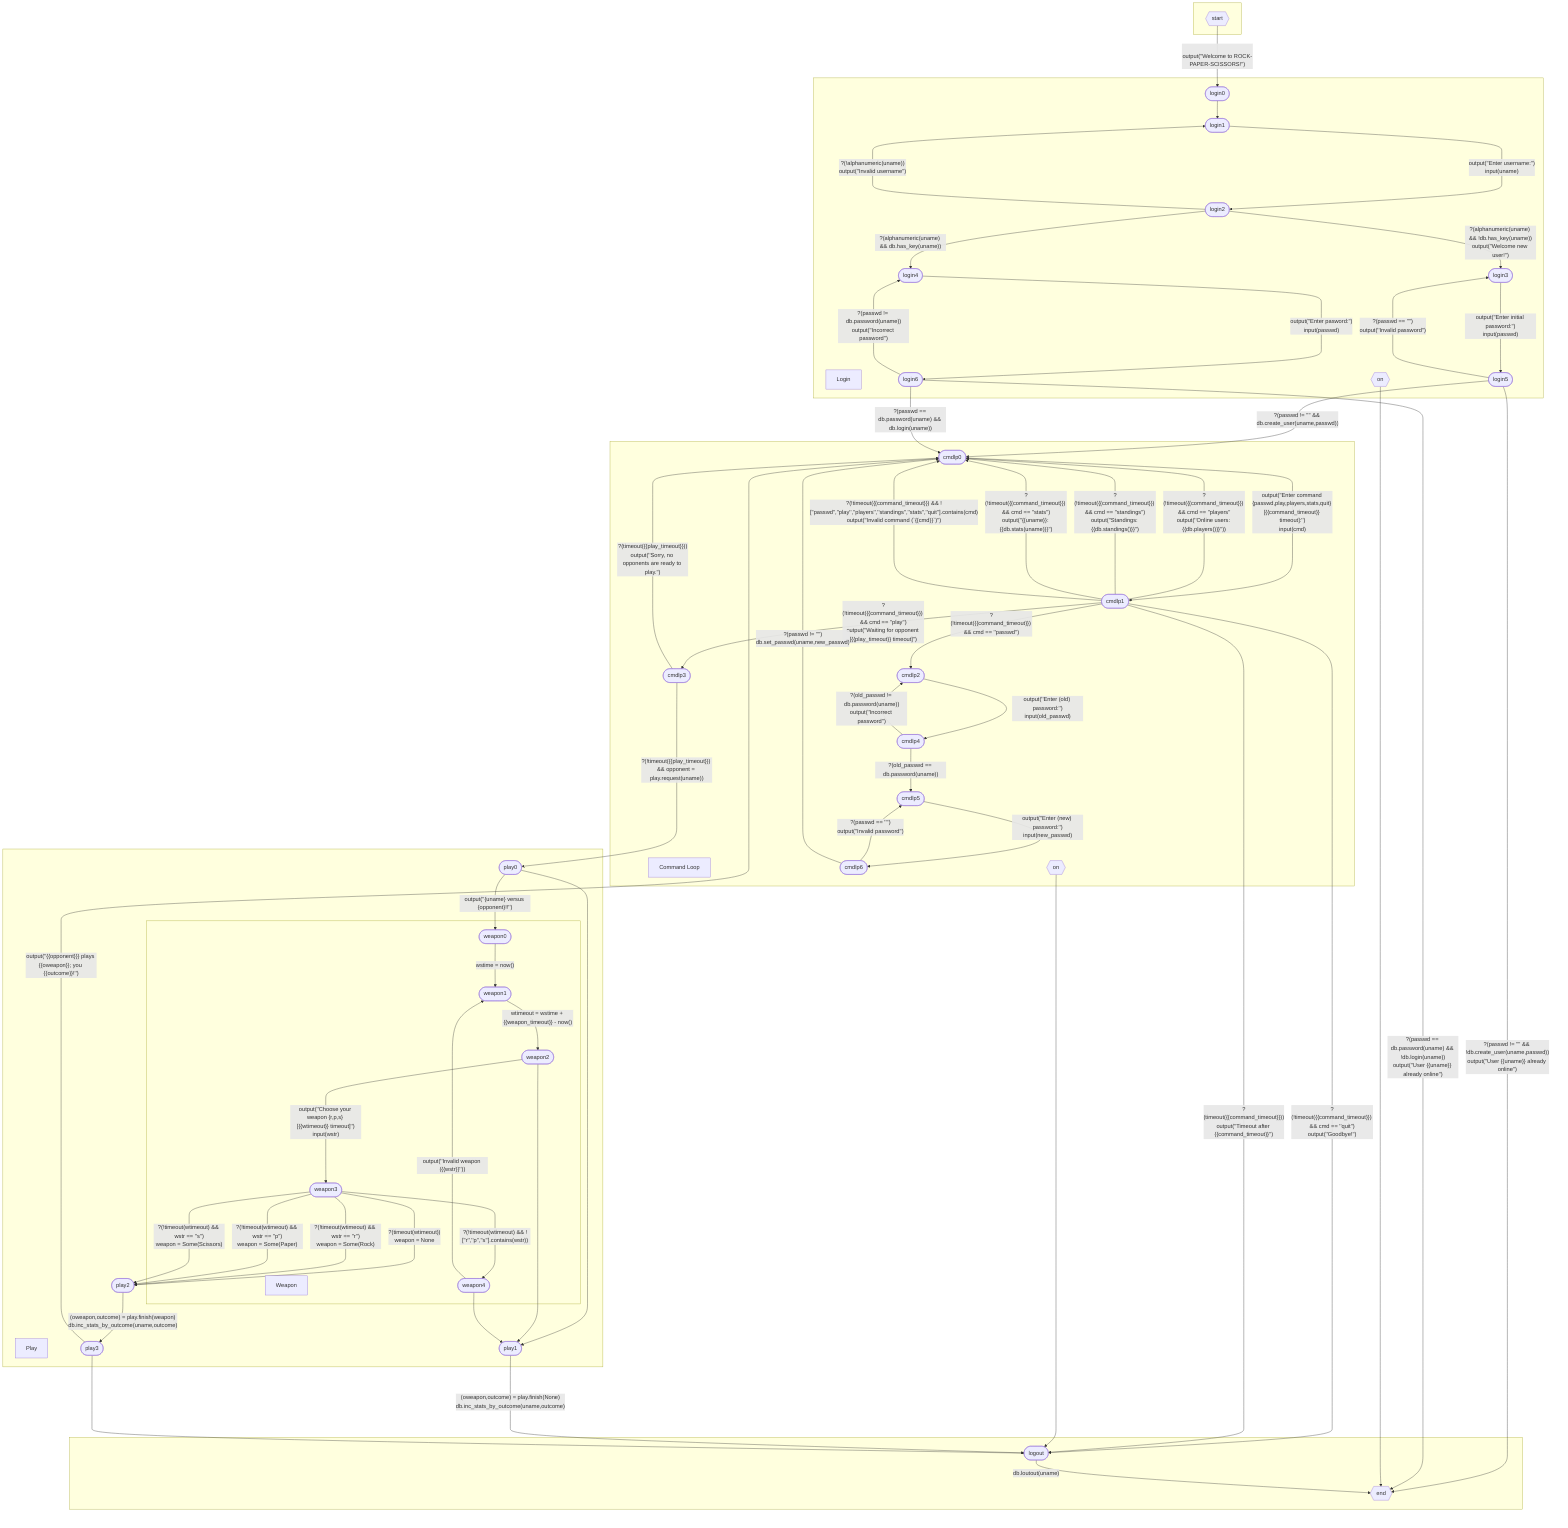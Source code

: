 graph TD
    subgraph STARTSG [ ]
      START{{start}}
    end
    subgraph Login [ ]
      login_title["Login"]
      login_disconnect{{on <disconnect>}}
      login0([login0])
      login1([login1])
      login2([login2])
      login3([login3])
      login4([login4])
      login5([login5])
      login6([login6])
    end
    subgraph CommandLoop [ ]
      cmdlp_title["Command Loop"]
      cmdlp_disconnect{{on <disconnect>}}
      cmdlp0([cmdlp0])
      cmdlp1([cmdlp1])
      cmdlp2([cmdlp2])
      cmdlp3([cmdlp3])
      cmdlp4([cmdlp4])
      cmdlp5([cmdlp5])
      cmdlp6([cmdlp6])
    end
    subgraph Play [ ]
      play_title["Play"]
      play0([play0])
      play2([play1])
      play6([play2])
      play8([play3])
      subgraph Weapon [ ]
        weapon_title["Weapon"]
        play1([weapon0])
        play3([weapon1])
        play4([weapon2])
        play5([weapon3])
        play7([weapon4])
      end
    end
   subgraph ENDSG [ ]
      END{{end}}
      logout([logout])
    end

    START -->|"<connect><br>output(''Welcome to ROCK-PAPER-SCISSORS!'')"| login0


    login0 --> login1

    login1 ---->|"output(''Enter username:'')<br>input(uname)"| login2

    login2 -->|"?(!alphanumeric(uname))<br/>output(''Invalid username'')"| login1
    login2 -->|"?(alphanumeric(uname) && !db.has_key(uname))<br/>output(''Welcome new user!'')"| login3
    login2 -->|"?(alphanumeric(uname) && db.has_key(uname))"| login4

    login3 ---->|"output(''Enter initial password:'')<br>input(passwd)"| login5

    login5 -->|"?(passwd != '''' && db.create_user(uname,passwd))"| cmdlp0
    login5 -->|"?(passwd != '''' && !db.create_user(uname,passwd))<br>output(''User {{uname}} already online'')<br><terminate>"| END
    login5 -->|"?(passwd == '''')<br>output(''Invalid password'')"| login3

    login4 ---->|"output(''Enter pasword:'')<br>input(passwd)"| login6

    login6 -->|"?(passwd == db.password(uname) && db.login(uname))"| cmdlp0
    login6 -->|"?(passwd == db.password(uname) && !db.login(uname))<br>output(''User {{uname}} already online'')<br><terminate>"| END
    login6 -->|"?(passwd != db.password(uname))<br>output(''Incorrect password'')"| login4

    login_disconnect --> END


    cmdlp0 ---->|"output(''Enter command {passwd,play,players,stats,quit} [{{command_timeout}} timeout]:'')<br>input(cmd)"| cmdlp1
    cmdlp1 -->|"?(!timeout({{command_timeout}}) && cmd == ''passwd'')"| cmdlp2
    cmdlp1 -->|"?(!timeout({{command_timeout}}) && cmd == ''play'')<br>output(''Waiting for opponent [{{play_timeout}} timeout]'')"| cmdlp3
    cmdlp1 -->|"?(!timeout({{command_timeout}}) && cmd == ''players''<br>output(''Online users: {{db.players()}}''))"| cmdlp0
    cmdlp1 -->|"?(!timeout({{command_timeout}}) && cmd == ''standings'')<br>output(''Standings: {{db.standings()}}'')"| cmdlp0
    cmdlp1 -->|"?(!timeout({{command_timeout}}) && cmd == ''stats'')<br>output(''{{uname}}: {{db.stats(uname)}}'')"| cmdlp0
    cmdlp1 ---->|"?(!timeout({{command_timeout}}) && cmd == ''quit'')<br>output(''Goodbye!'')<br><terminate>"| logout
    cmdlp1 ---->|"?(timeout({{command_timeout}}))<br>output(''Timeout after {{command_timeout}}'')<br><terminate>"| logout
    cmdlp1 -->|"?(!timeout({{command_timeout}}) && ![''passwd'',''play'',''players'',''standings'',''stats'',''quit''].contains(cmd)<br>output(''Invalid command (`{{cmd}}`)'')"| cmdlp0

    cmdlp2 -->|"output(''Enter (old) password:'')<br>input(old_passwd)"| cmdlp4
    cmdlp4 -->|"?(old_passwd != db.password(uname))<br>output(''Incorrect password'')"| cmdlp2
    cmdlp4 -->|"?(old_passwd == db.password(uname))"| cmdlp5

    cmdlp5 -->|"output(''Enter (new) password:'')<br>input(new_passwd)"| cmdlp6
    cmdlp6 -->|"?(passwd == '''')<br>output(''Invalid password'')"| cmdlp5
    cmdlp6 -->|"?(passwd != '''')<br>db.set_passwd(uname,new_passwd)"| cmdlp0

    cmdlp3 ---->|"?(timeout({{play_timeout}}))<br>output(''Sorry, no opponents are ready to play.'')"| cmdlp0
    cmdlp3 ---->|"?(!timeout({{play_timeout}}) && opponent = play.request(uname))"| play0

    cmdlp_disconnect --> logout


    play0 -->|"output(''{uname} versus {opponent}!!'')"| play1
    play0 -->|"<disconnect>"| play2

    play1 -->|"wstime = now()"| play3

    play2 -->|"(oweapon,outcome) = play.finish(None)<br>db.inc_stats_by_outcome(uname,outcome)"| logout

    play3 -->|"wtimeout = wstime + {{weapon_timeout}} - now()"| play4

    play4 ---->|"output(''Choose your weapon {r,p,s} [{{wtimeout}} timeout]'')<br>input(wstr)"| play5
    play4 -->|"<disconnect>"| play2

    play5 ---->|"?(timeout(wtimeout))<br>weapon = None"| play6
    play5 -->|"?(!timeout(wtimeout) && wstr == ''r'')<br>weapon = Some(Rock)"| play6
    play5 -->|"?(!timeout(wtimeout) && wstr == ''p'')<br>weapon = Some(Paper)"| play6
    play5 -->|"?(!timeout(wtimeout) && wstr == ''s'')<br>weapon = Some(Scissors)"| play6
    play5 ---->|"?(!timeout(wtimeout) && ![''r'',''p'',''s''].contains(wstr))"| play7

    play6 -->|"(oweapon,outcome) = play.finish(weapon)<br>db.inc_stats_by_outcome(uname,outcome)"| play8

    play7 -->|"output(''Invalid weapon ({{wstr}}''))"| play3
    play7 -->|"<disconnect>"| play2

    play8 ---->|"output(''{{opponent}}} plays {{oweapon}}; you {{outcome}}!'')"| cmdlp0
    play8 ---->|"<disconnect>"| logout


    logout -->|"db.loutout(uname)"| END